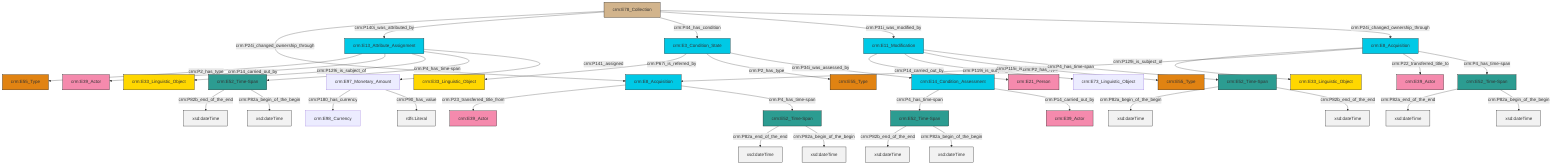 graph TD
classDef Literal fill:#f2f2f2,stroke:#000000;
classDef CRM_Entity fill:#FFFFFF,stroke:#000000;
classDef Temporal_Entity fill:#00C9E6, stroke:#000000;
classDef Type fill:#E18312, stroke:#000000;
classDef Time-Span fill:#2C9C91, stroke:#000000;
classDef Appellation fill:#FFEB7F, stroke:#000000;
classDef Place fill:#008836, stroke:#000000;
classDef Persistent_Item fill:#B266B2, stroke:#000000;
classDef Conceptual_Object fill:#FFD700, stroke:#000000;
classDef Physical_Thing fill:#D2B48C, stroke:#000000;
classDef Actor fill:#f58aad, stroke:#000000;
classDef PC_Classes fill:#4ce600, stroke:#000000;
classDef Multi fill:#cccccc,stroke:#000000;

2["crm:E52_Time-Span"]:::Time-Span -->|crm:P82a_begin_of_the_begin| 3[xsd:dateTime]:::Literal
6["crm:E13_Attribute_Assignment"]:::Temporal_Entity -->|crm:P2_has_type| 7["crm:E55_Type"]:::Type
8["crm:E8_Acquisition"]:::Temporal_Entity -->|crm:P129i_is_subject_of| 9["crm:E33_Linguistic_Object"]:::Conceptual_Object
10["crm:E11_Modification"]:::Temporal_Entity -->|crm:P14_carried_out_by| 11["crm:E21_Person"]:::Actor
12["crm:E14_Condition_Assessment"]:::Temporal_Entity -->|crm:P4_has_time-span| 13["crm:E52_Time-Span"]:::Time-Span
10["crm:E11_Modification"]:::Temporal_Entity -->|crm:P119i_is_subject_of| 15["crm:E73_Linguistic_Object"]:::Default
8["crm:E8_Acquisition"]:::Temporal_Entity -->|crm:P115i_is_finished_by| 16["crm:E8_Acquisition"]:::Temporal_Entity
4["crm:E78_Collection"]:::Physical_Thing -->|crm:P24i_changed_ownership_through| 16["crm:E8_Acquisition"]:::Temporal_Entity
2["crm:E52_Time-Span"]:::Time-Span -->|crm:P82b_end_of_the_end| 19[xsd:dateTime]:::Literal
8["crm:E8_Acquisition"]:::Temporal_Entity -->|crm:P22_transferred_title_to| 20["crm:E39_Actor"]:::Actor
0["crm:E3_Condition_State"]:::Temporal_Entity -->|crm:P67i_is_referred_by| 21["crm:E33_Linguistic_Object"]:::Conceptual_Object
22["crm:E52_Time-Span"]:::Time-Span -->|crm:P82a_end_of_the_end| 23[xsd:dateTime]:::Literal
10["crm:E11_Modification"]:::Temporal_Entity -->|crm:P2_has_type| 24["crm:E55_Type"]:::Type
8["crm:E8_Acquisition"]:::Temporal_Entity -->|crm:P4_has_time-span| 25["crm:E52_Time-Span"]:::Time-Span
4["crm:E78_Collection"]:::Physical_Thing -->|crm:P140i_was_attributed_by| 6["crm:E13_Attribute_Assignment"]:::Temporal_Entity
6["crm:E13_Attribute_Assignment"]:::Temporal_Entity -->|crm:P14_carried_out_by| 26["crm:E39_Actor"]:::Actor
13["crm:E52_Time-Span"]:::Time-Span -->|crm:P82b_end_of_the_end| 32[xsd:dateTime]:::Literal
22["crm:E52_Time-Span"]:::Time-Span -->|crm:P82a_begin_of_the_begin| 33[xsd:dateTime]:::Literal
25["crm:E52_Time-Span"]:::Time-Span -->|crm:P82a_end_of_the_end| 36[xsd:dateTime]:::Literal
37["crm:E52_Time-Span"]:::Time-Span -->|crm:P82b_end_of_the_end| 38[xsd:dateTime]:::Literal
25["crm:E52_Time-Span"]:::Time-Span -->|crm:P82a_begin_of_the_begin| 41[xsd:dateTime]:::Literal
4["crm:E78_Collection"]:::Physical_Thing -->|crm:P44_has_condition| 0["crm:E3_Condition_State"]:::Temporal_Entity
30["crm:E97_Monetary_Amount"]:::Default -->|crm:P180_has_currency| 34["crm:E98_Currency"]:::Default
6["crm:E13_Attribute_Assignment"]:::Temporal_Entity -->|crm:P129i_is_subject_of| 49["crm:E33_Linguistic_Object"]:::Conceptual_Object
37["crm:E52_Time-Span"]:::Time-Span -->|crm:P82a_begin_of_the_begin| 51[xsd:dateTime]:::Literal
16["crm:E8_Acquisition"]:::Temporal_Entity -->|crm:P23_transferred_title_from| 47["crm:E39_Actor"]:::Actor
12["crm:E14_Condition_Assessment"]:::Temporal_Entity -->|crm:P14_carried_out_by| 54["crm:E39_Actor"]:::Actor
30["crm:E97_Monetary_Amount"]:::Default -->|crm:P90_has_value| 56[rdfs:Literal]:::Literal
0["crm:E3_Condition_State"]:::Temporal_Entity -->|crm:P2_has_type| 52["crm:E55_Type"]:::Type
6["crm:E13_Attribute_Assignment"]:::Temporal_Entity -->|crm:P4_has_time-span| 37["crm:E52_Time-Span"]:::Time-Span
13["crm:E52_Time-Span"]:::Time-Span -->|crm:P82a_begin_of_the_begin| 59[xsd:dateTime]:::Literal
4["crm:E78_Collection"]:::Physical_Thing -->|crm:P31i_was_modified_by| 10["crm:E11_Modification"]:::Temporal_Entity
10["crm:E11_Modification"]:::Temporal_Entity -->|crm:P4_has_time-span| 2["crm:E52_Time-Span"]:::Time-Span
0["crm:E3_Condition_State"]:::Temporal_Entity -->|crm:P34i_was_assessed_by| 12["crm:E14_Condition_Assessment"]:::Temporal_Entity
4["crm:E78_Collection"]:::Physical_Thing -->|crm:P24i_changed_ownership_through| 8["crm:E8_Acquisition"]:::Temporal_Entity
6["crm:E13_Attribute_Assignment"]:::Temporal_Entity -->|crm:P141_assigned| 30["crm:E97_Monetary_Amount"]:::Default
16["crm:E8_Acquisition"]:::Temporal_Entity -->|crm:P4_has_time-span| 22["crm:E52_Time-Span"]:::Time-Span